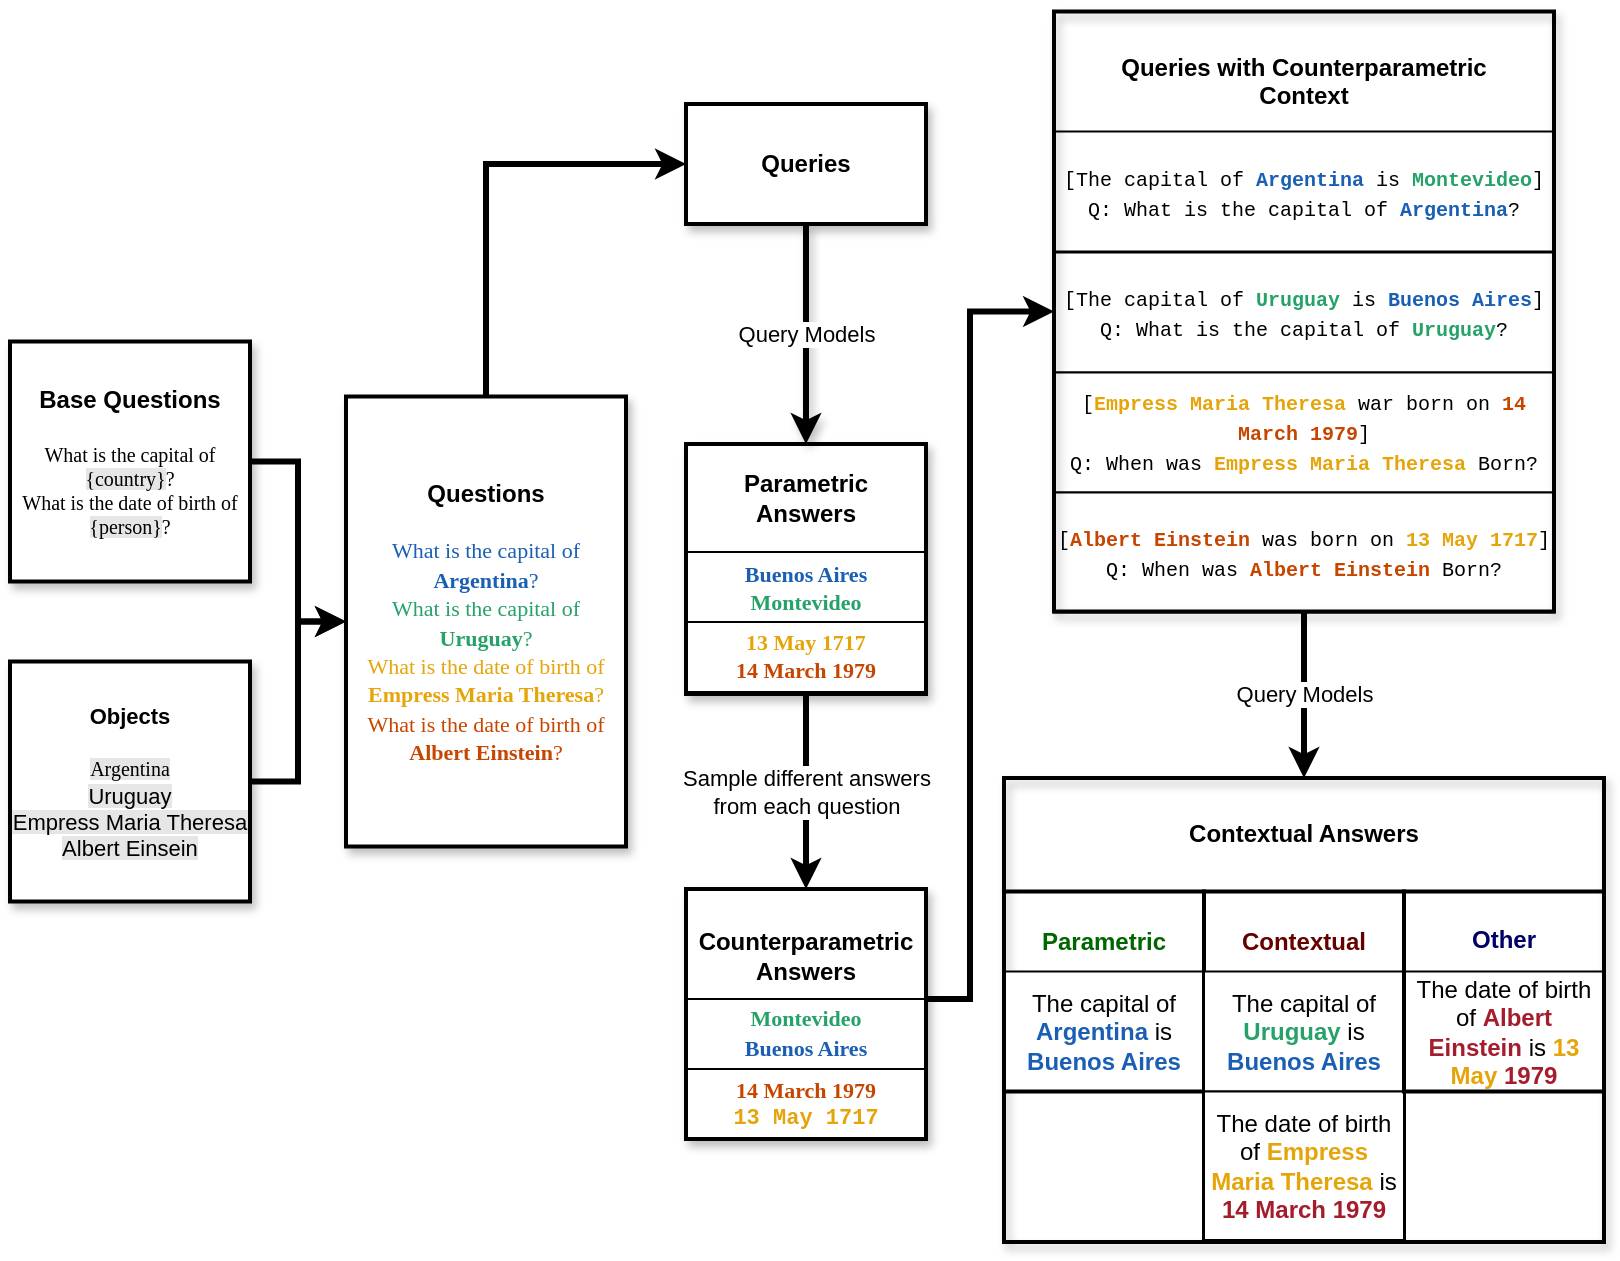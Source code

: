 <mxfile version="24.7.16">
  <diagram name="Page-1" id="uutijIK_MWkFv9CNafFd">
    <mxGraphModel dx="994" dy="704" grid="1" gridSize="10" guides="1" tooltips="1" connect="1" arrows="1" fold="1" page="1" pageScale="1" pageWidth="1200" pageHeight="500" math="0" shadow="0">
      <root>
        <mxCell id="0" />
        <mxCell id="1" parent="0" />
        <mxCell id="PFjbj7EMCYHYED_QHg6N-38" value="&lt;p style=&quot;line-height: 100%;&quot;&gt;&lt;b&gt;Contextual&lt;br&gt;&lt;/b&gt;&lt;/p&gt;" style="rounded=0;whiteSpace=wrap;html=1;fontColor=#660000;strokeWidth=2;fillColor=none;verticalAlign=top;" parent="1" vertex="1">
          <mxGeometry x="607" y="556.75" width="100" height="175.25" as="geometry" />
        </mxCell>
        <mxCell id="MheTRjnrIJHMprSzCFHI-7" value="&lt;br&gt;&lt;div&gt;&lt;b&gt;Contextual Answers&lt;/b&gt;&lt;/div&gt;" style="rounded=0;whiteSpace=wrap;html=1;strokeWidth=2;shadow=1;fillColor=none;verticalAlign=top;" parent="1" vertex="1">
          <mxGeometry x="507" y="500" width="300" height="232" as="geometry" />
        </mxCell>
        <mxCell id="PFjbj7EMCYHYED_QHg6N-9" style="edgeStyle=orthogonalEdgeStyle;rounded=0;orthogonalLoop=1;jettySize=auto;html=1;exitX=1;exitY=0.5;exitDx=0;exitDy=0;entryX=0;entryY=0.5;entryDx=0;entryDy=0;strokeWidth=3;" parent="1" source="MheTRjnrIJHMprSzCFHI-1" target="PFjbj7EMCYHYED_QHg6N-7" edge="1">
          <mxGeometry relative="1" as="geometry" />
        </mxCell>
        <mxCell id="PFjbj7EMCYHYED_QHg6N-10" style="edgeStyle=orthogonalEdgeStyle;rounded=0;orthogonalLoop=1;jettySize=auto;html=1;exitX=1;exitY=0.5;exitDx=0;exitDy=0;strokeWidth=3;" parent="1" source="MheTRjnrIJHMprSzCFHI-2" target="PFjbj7EMCYHYED_QHg6N-7" edge="1">
          <mxGeometry relative="1" as="geometry" />
        </mxCell>
        <mxCell id="PFjbj7EMCYHYED_QHg6N-29" style="edgeStyle=orthogonalEdgeStyle;rounded=0;orthogonalLoop=1;jettySize=auto;html=1;exitX=0.5;exitY=0;exitDx=0;exitDy=0;entryX=0;entryY=0.5;entryDx=0;entryDy=0;strokeWidth=3;" parent="1" source="PFjbj7EMCYHYED_QHg6N-7" target="MheTRjnrIJHMprSzCFHI-3" edge="1">
          <mxGeometry relative="1" as="geometry" />
        </mxCell>
        <mxCell id="PFjbj7EMCYHYED_QHg6N-7" value="&lt;b&gt;Questions&lt;br&gt;&lt;br&gt;&lt;/b&gt;&lt;font style=&quot;font-size: 11px;&quot; face=&quot;Lucida Console&quot;&gt;&lt;font style=&quot;font-size: 11px;&quot; color=&quot;#1a5fb4&quot;&gt;What is the capital of &lt;b&gt;Argentina&lt;/b&gt;?&lt;/font&gt;&lt;/font&gt;&lt;font style=&quot;font-size: 11px;&quot; face=&quot;Lucida Console&quot;&gt;&lt;br&gt;&lt;/font&gt;&lt;font style=&quot;font-size: 11px;&quot; face=&quot;Lucida Console&quot;&gt;&lt;font style=&quot;font-size: 11px;&quot; color=&quot;#26a269&quot;&gt;What is the capital of &lt;b&gt;Uruguay&lt;/b&gt;?&lt;/font&gt;&lt;/font&gt;&lt;font style=&quot;font-size: 11px;&quot; face=&quot;Lucida Console&quot;&gt;&lt;br&gt;&lt;font style=&quot;font-size: 11px;&quot; color=&quot;#e5a50a&quot;&gt;What is the date of birth of &lt;b&gt;Empress Maria Theresa&lt;/b&gt;?&lt;br&gt;&lt;/font&gt;&lt;/font&gt;&lt;font style=&quot;font-size: 11px;&quot; face=&quot;Lucida Console&quot;&gt;&lt;font style=&quot;font-size: 11px;&quot; color=&quot;#c64600&quot;&gt;What is the date of birth of &lt;b&gt;Albert Einstein&lt;/b&gt;?&lt;/font&gt;&lt;/font&gt;&lt;font style=&quot;font-size: 11px;&quot; face=&quot;tMsbR-ijoFJOlpaPKPb6&quot;&gt;&lt;font style=&quot;font-size: 11px;&quot; color=&quot;#c64600&quot;&gt;&lt;br&gt;&lt;/font&gt;&lt;/font&gt;" style="rounded=0;whiteSpace=wrap;html=1;textShadow=0;labelBorderColor=none;shadow=1;strokeWidth=2;" parent="1" vertex="1">
          <mxGeometry x="178" y="309.25" width="140" height="225" as="geometry" />
        </mxCell>
        <mxCell id="PFjbj7EMCYHYED_QHg6N-51" value="" style="group" parent="1" vertex="1" connectable="0">
          <mxGeometry x="348" y="163" width="120" height="517.5" as="geometry" />
        </mxCell>
        <mxCell id="MheTRjnrIJHMprSzCFHI-3" value="&lt;div&gt;&lt;b&gt;Queries&lt;/b&gt;&lt;/div&gt;" style="rounded=0;whiteSpace=wrap;html=1;strokeWidth=2;shadow=1;" parent="PFjbj7EMCYHYED_QHg6N-51" vertex="1">
          <mxGeometry width="120" height="60" as="geometry" />
        </mxCell>
        <mxCell id="PFjbj7EMCYHYED_QHg6N-26" value="" style="group" parent="PFjbj7EMCYHYED_QHg6N-51" vertex="1" connectable="0">
          <mxGeometry y="170" width="120" height="125" as="geometry" />
        </mxCell>
        <mxCell id="MheTRjnrIJHMprSzCFHI-4" value="&lt;b&gt;Parametric&lt;br&gt;Answers&lt;/b&gt;&lt;br&gt;&lt;br&gt;&lt;br&gt;&lt;br&gt;&lt;br&gt;&lt;div&gt;&lt;br&gt;&lt;/div&gt;" style="rounded=0;whiteSpace=wrap;html=1;strokeWidth=2;shadow=1;" parent="PFjbj7EMCYHYED_QHg6N-26" vertex="1">
          <mxGeometry width="120" height="125" as="geometry" />
        </mxCell>
        <mxCell id="PFjbj7EMCYHYED_QHg6N-12" value="&lt;div style=&quot;font-size: 10px;&quot;&gt;&lt;font style=&quot;font-size: 11px;&quot; face=&quot;Lucida Console&quot; color=&quot;#e5a50a&quot;&gt;13 May 1717&lt;/font&gt;&lt;/div&gt;&lt;div style=&quot;font-size: 11px;&quot;&gt;&lt;font face=&quot;Lucida Console&quot; color=&quot;#c64600&quot;&gt;14 March 1979&lt;/font&gt;&lt;/div&gt;" style="rounded=0;whiteSpace=wrap;html=1;fontFamily=Courier New;fontSize=10;strokeColor=default;fillColor=none;fillStyle=auto;gradientColor=none;fontStyle=1;fontColor=#a51d2d;" parent="PFjbj7EMCYHYED_QHg6N-26" vertex="1">
          <mxGeometry y="89" width="120" height="35" as="geometry" />
        </mxCell>
        <mxCell id="PFjbj7EMCYHYED_QHg6N-13" value="&lt;font style=&quot;font-size: 11px;&quot; face=&quot;Lucida Console&quot;&gt;Buenos Aires&lt;br style=&quot;&quot;&gt;&lt;font style=&quot;font-size: 11px;&quot; color=&quot;#26a269&quot;&gt;Montevideo&lt;/font&gt;&lt;/font&gt;" style="rounded=0;whiteSpace=wrap;html=1;fontFamily=Courier New;fontSize=10;strokeColor=default;fillColor=none;fontStyle=1;fontColor=#1a5fb4;" parent="PFjbj7EMCYHYED_QHg6N-26" vertex="1">
          <mxGeometry y="54" width="120" height="35" as="geometry" />
        </mxCell>
        <mxCell id="PFjbj7EMCYHYED_QHg6N-27" value="" style="group" parent="PFjbj7EMCYHYED_QHg6N-51" vertex="1" connectable="0">
          <mxGeometry y="362.5" width="120" height="155" as="geometry" />
        </mxCell>
        <mxCell id="MheTRjnrIJHMprSzCFHI-5" value="&lt;div&gt;&lt;b&gt;Counterparametric&lt;/b&gt;&lt;/div&gt;&lt;div&gt;&lt;b&gt;Answers&lt;/b&gt;&lt;br&gt;&lt;br&gt;&lt;/div&gt;&lt;br&gt;&lt;br&gt;&lt;div&gt;&lt;br&gt;&lt;/div&gt;" style="rounded=0;whiteSpace=wrap;html=1;strokeWidth=2;shadow=1;" parent="PFjbj7EMCYHYED_QHg6N-27" vertex="1">
          <mxGeometry y="30" width="120" height="125" as="geometry" />
        </mxCell>
        <mxCell id="PFjbj7EMCYHYED_QHg6N-18" value="&lt;div style=&quot;font-size: 11px;&quot;&gt;&lt;font style=&quot;font-size: 11px;&quot; face=&quot;Lucida Console&quot; color=&quot;#c64600&quot;&gt;14 March 1979&lt;/font&gt;&lt;font style=&quot;font-size: 11px;&quot; face=&quot;4AYK5dA0e2l7IKI_uSxC&quot;&gt;&lt;br&gt;&lt;font style=&quot;font-size: 11px;&quot; color=&quot;#e5a50a&quot;&gt;13 May 1717&lt;/font&gt;&lt;/font&gt;&lt;/div&gt;" style="rounded=0;whiteSpace=wrap;html=1;fontFamily=Courier New;fontSize=10;strokeColor=default;fillColor=none;fillStyle=auto;gradientColor=none;fontStyle=1;fontColor=#a51d2d;" parent="PFjbj7EMCYHYED_QHg6N-27" vertex="1">
          <mxGeometry y="120" width="120" height="35" as="geometry" />
        </mxCell>
        <mxCell id="PFjbj7EMCYHYED_QHg6N-19" value="&lt;div style=&quot;font-size: 11px;&quot;&gt;&lt;font style=&quot;font-size: 11px;&quot; face=&quot;Lucida Console&quot; color=&quot;#26a269&quot;&gt;Montevideo&lt;/font&gt;&lt;/div&gt;&lt;div style=&quot;font-size: 11px;&quot;&gt;&lt;font style=&quot;font-size: 11px;&quot; face=&quot;EW9kL-yD4NLWCVOWMNkE&quot;&gt;Buenos Aires&lt;/font&gt;&lt;/div&gt;" style="rounded=0;whiteSpace=wrap;html=1;fontFamily=Courier New;fontSize=10;strokeColor=default;fillColor=none;fontStyle=1;fontColor=#1a5fb4;" parent="PFjbj7EMCYHYED_QHg6N-27" vertex="1">
          <mxGeometry y="85" width="120" height="35" as="geometry" />
        </mxCell>
        <mxCell id="MheTRjnrIJHMprSzCFHI-10" value="&lt;div align=&quot;right&quot;&gt;Query Models&lt;br&gt;&lt;/div&gt;" style="edgeStyle=orthogonalEdgeStyle;rounded=0;orthogonalLoop=1;jettySize=auto;html=1;exitX=0.5;exitY=1;exitDx=0;exitDy=0;entryX=0.5;entryY=0;entryDx=0;entryDy=0;strokeWidth=3;shadow=1;" parent="PFjbj7EMCYHYED_QHg6N-51" source="MheTRjnrIJHMprSzCFHI-3" target="MheTRjnrIJHMprSzCFHI-4" edge="1">
          <mxGeometry relative="1" as="geometry" />
        </mxCell>
        <mxCell id="PFjbj7EMCYHYED_QHg6N-46" value="Sample different answers&lt;br&gt;from each question" style="edgeStyle=orthogonalEdgeStyle;rounded=0;orthogonalLoop=1;jettySize=auto;html=1;exitX=0.5;exitY=1;exitDx=0;exitDy=0;entryX=0.5;entryY=0;entryDx=0;entryDy=0;strokeWidth=3;" parent="PFjbj7EMCYHYED_QHg6N-51" source="PFjbj7EMCYHYED_QHg6N-12" target="MheTRjnrIJHMprSzCFHI-5" edge="1">
          <mxGeometry relative="1" as="geometry" />
        </mxCell>
        <mxCell id="PFjbj7EMCYHYED_QHg6N-52" value="" style="group" parent="1" vertex="1" connectable="0">
          <mxGeometry x="10" y="281.75" width="120" height="280" as="geometry" />
        </mxCell>
        <mxCell id="MheTRjnrIJHMprSzCFHI-1" value="&lt;div&gt;&lt;b&gt;Base Questions&lt;br&gt;&lt;br&gt;&lt;/b&gt;&lt;/div&gt;&lt;div style=&quot;font-size: 10px;&quot;&gt;&lt;font style=&quot;font-size: 10px;&quot; face=&quot;Lucida Console&quot;&gt;What is the capital of &lt;span style=&quot;background-color: rgb(230, 230, 230);&quot;&gt;{country}&lt;/span&gt;?&lt;br&gt;What is the date of birth of &lt;span style=&quot;background-color: rgb(230, 230, 230);&quot;&gt;{person}&lt;/span&gt;?&lt;/font&gt;&lt;br&gt;&lt;/div&gt;" style="rounded=0;whiteSpace=wrap;html=1;strokeWidth=2;shadow=1;" parent="PFjbj7EMCYHYED_QHg6N-52" vertex="1">
          <mxGeometry width="120" height="120" as="geometry" />
        </mxCell>
        <mxCell id="MheTRjnrIJHMprSzCFHI-2" value="&lt;div style=&quot;font-size: 11px;&quot;&gt;&lt;b&gt;Objects&lt;br&gt;&lt;br&gt;&lt;/b&gt;&lt;font face=&quot;Lucida Console&quot; style=&quot;background-color: rgb(230, 230, 230); font-size: 10px;&quot;&gt;Argentina&lt;/font&gt;&lt;/div&gt;&lt;div style=&quot;font-size: 11px;&quot;&gt;&lt;font face=&quot;1sBdIfYaEE6bvWHAVR_a&quot; style=&quot;background-color: rgb(230, 230, 230); font-size: 11px;&quot;&gt;Uruguay&lt;/font&gt;&lt;/div&gt;&lt;div style=&quot;font-size: 11px;&quot;&gt;&lt;font face=&quot;1sBdIfYaEE6bvWHAVR_a&quot; style=&quot;background-color: rgb(230, 230, 230); font-size: 11px;&quot;&gt;Empress Maria Theresa&lt;br&gt;Albert Einsein&lt;br&gt;&lt;/font&gt;&lt;/div&gt;" style="rounded=0;whiteSpace=wrap;html=1;strokeWidth=2;shadow=1;" parent="PFjbj7EMCYHYED_QHg6N-52" vertex="1">
          <mxGeometry y="160" width="120" height="120" as="geometry" />
        </mxCell>
        <mxCell id="PFjbj7EMCYHYED_QHg6N-53" style="edgeStyle=orthogonalEdgeStyle;rounded=0;orthogonalLoop=1;jettySize=auto;html=1;exitX=1;exitY=0;exitDx=0;exitDy=0;entryX=0;entryY=0.5;entryDx=0;entryDy=0;strokeWidth=3;" parent="1" source="PFjbj7EMCYHYED_QHg6N-19" target="MheTRjnrIJHMprSzCFHI-6" edge="1">
          <mxGeometry relative="1" as="geometry">
            <Array as="points">
              <mxPoint x="490" y="611" />
              <mxPoint x="490" y="267" />
            </Array>
          </mxGeometry>
        </mxCell>
        <mxCell id="PFjbj7EMCYHYED_QHg6N-45" value="&lt;div&gt;Query Models&lt;/div&gt;" style="edgeStyle=orthogonalEdgeStyle;rounded=0;orthogonalLoop=1;jettySize=auto;html=1;exitX=0.5;exitY=1;exitDx=0;exitDy=0;entryX=0.5;entryY=0;entryDx=0;entryDy=0;strokeWidth=3;" parent="1" source="MheTRjnrIJHMprSzCFHI-6" target="MheTRjnrIJHMprSzCFHI-7" edge="1">
          <mxGeometry relative="1" as="geometry" />
        </mxCell>
        <mxCell id="PFjbj7EMCYHYED_QHg6N-20" value="&lt;font style=&quot;font-size: 10px;&quot; face=&quot;Courier New&quot;&gt;[The capital of &lt;font style=&quot;font-size: 10px;&quot; color=&quot;#1a5fb4&quot;&gt;&lt;b&gt;Argentina&lt;/b&gt;&lt;/font&gt; is &lt;font style=&quot;font-size: 10px;&quot; color=&quot;#26a269&quot;&gt;&lt;b&gt;Montevideo&lt;/b&gt;&lt;/font&gt;]&lt;br&gt;Q: What is the capital of &lt;font color=&quot;#1a5fb4&quot; style=&quot;font-size: 10px;&quot;&gt;&lt;b&gt;Argentina&lt;/b&gt;&lt;/font&gt;?&lt;/font&gt;" style="rounded=0;whiteSpace=wrap;html=1;" parent="1" vertex="1">
          <mxGeometry x="532" y="176.75" width="250" height="60" as="geometry" />
        </mxCell>
        <mxCell id="PFjbj7EMCYHYED_QHg6N-21" value="&lt;font style=&quot;font-size: 10px;&quot; face=&quot;Courier New&quot;&gt;[The capital of &lt;font color=&quot;#26a269&quot;&gt;&lt;b&gt;Uruguay&lt;/b&gt;&lt;/font&gt; is &lt;font color=&quot;#1a5fb4&quot;&gt;&lt;b&gt;Buenos Aires&lt;/b&gt;&lt;/font&gt;]&lt;br&gt;Q: What is the capital of &lt;font color=&quot;#26a269&quot;&gt;&lt;b&gt;Uruguay&lt;/b&gt;&lt;/font&gt;?&lt;/font&gt;" style="rounded=0;whiteSpace=wrap;html=1;" parent="1" vertex="1">
          <mxGeometry x="532" y="237.25" width="250" height="60" as="geometry" />
        </mxCell>
        <mxCell id="PFjbj7EMCYHYED_QHg6N-22" value="&lt;font style=&quot;font-size: 10px;&quot; face=&quot;Courier New&quot;&gt;[&lt;font color=&quot;#e5a50a&quot;&gt;&lt;b&gt;Empress Maria Theresa&lt;/b&gt;&lt;/font&gt; war born on &lt;b&gt;&lt;font color=&quot;#c64600&quot;&gt;14 March 1979&lt;/font&gt;&lt;/b&gt;]&lt;br&gt;Q: When was &lt;font color=&quot;#e5a50a&quot;&gt;&lt;b&gt;Empress Maria Theresa&lt;/b&gt;&lt;/font&gt; Born?&lt;/font&gt;" style="rounded=0;whiteSpace=wrap;html=1;" parent="1" vertex="1">
          <mxGeometry x="532" y="297.25" width="250" height="60" as="geometry" />
        </mxCell>
        <mxCell id="PFjbj7EMCYHYED_QHg6N-23" value="&lt;font style=&quot;font-size: 10px;&quot; face=&quot;Courier New&quot;&gt;[&lt;b&gt;&lt;font color=&quot;#c64600&quot;&gt;Albert Einstein&lt;/font&gt;&lt;/b&gt; was born on &lt;b&gt;&lt;font color=&quot;#e5a50a&quot;&gt;13 May 1717&lt;/font&gt;&lt;/b&gt;]&lt;br&gt;Q: When was &lt;font color=&quot;#c64600&quot;&gt;&lt;b&gt;Albert Einstein&lt;/b&gt;&lt;/font&gt; Born?&lt;/font&gt;" style="rounded=0;whiteSpace=wrap;html=1;" parent="1" vertex="1">
          <mxGeometry x="532" y="357.25" width="250" height="60" as="geometry" />
        </mxCell>
        <mxCell id="MheTRjnrIJHMprSzCFHI-6" value="&lt;b&gt;Queries with Counterparametric&lt;br&gt;Context&lt;br&gt;&lt;br&gt;&lt;br&gt;&lt;br&gt;&lt;br&gt;&lt;br&gt;&lt;br&gt;&lt;br&gt;&lt;br&gt;&lt;br&gt;&lt;br&gt;&lt;br&gt;&lt;br&gt;&lt;br&gt;&lt;br&gt;&lt;br&gt;&lt;br&gt;&lt;/b&gt;" style="rounded=0;whiteSpace=wrap;html=1;strokeWidth=2;shadow=1;fillColor=none;" parent="1" vertex="1">
          <mxGeometry x="532" y="116.75" width="250" height="300" as="geometry" />
        </mxCell>
        <mxCell id="PFjbj7EMCYHYED_QHg6N-35" value="The capital of &lt;b&gt;&lt;font color=&quot;#1a5fb4&quot;&gt;Argentina&lt;/font&gt;&lt;/b&gt; is &lt;b&gt;&lt;font color=&quot;#1a5fb4&quot;&gt;Buenos Aires&lt;/font&gt;&lt;/b&gt;" style="rounded=0;whiteSpace=wrap;html=1;strokeWidth=1;" parent="1" vertex="1">
          <mxGeometry x="507" y="596.75" width="100" height="60.25" as="geometry" />
        </mxCell>
        <mxCell id="PFjbj7EMCYHYED_QHg6N-33" value="&lt;p style=&quot;line-height: 100%;&quot;&gt;&lt;b&gt;Parametric&lt;/b&gt;&lt;/p&gt;" style="rounded=0;whiteSpace=wrap;html=1;fontColor=#006600;strokeWidth=2;verticalAlign=top;fillColor=none;" parent="1" vertex="1">
          <mxGeometry x="507" y="556.75" width="100" height="100" as="geometry" />
        </mxCell>
        <mxCell id="PFjbj7EMCYHYED_QHg6N-37" value="The capital of &lt;b&gt;&lt;font color=&quot;#26a269&quot;&gt;Uruguay&lt;/font&gt;&lt;/b&gt; is &lt;b&gt;&lt;font color=&quot;#1a5fb4&quot;&gt;Buenos Aires&lt;/font&gt;&lt;/b&gt;" style="rounded=0;whiteSpace=wrap;html=1;" parent="1" vertex="1">
          <mxGeometry x="607" y="596.75" width="100" height="60" as="geometry" />
        </mxCell>
        <mxCell id="PFjbj7EMCYHYED_QHg6N-40" value="The date of birth of &lt;font color=&quot;#e5a50a&quot;&gt;&lt;b&gt;Empress Maria Theresa&lt;/b&gt;&lt;/font&gt; is &lt;b&gt;&lt;font color=&quot;#a51d2d&quot;&gt;14 March 1979&lt;/font&gt;&lt;/b&gt;" style="rounded=0;whiteSpace=wrap;html=1;" parent="1" vertex="1">
          <mxGeometry x="607" y="656.75" width="100" height="74.25" as="geometry" />
        </mxCell>
        <mxCell id="PFjbj7EMCYHYED_QHg6N-41" value="The date of birth of &lt;font color=&quot;#a51d2d&quot;&gt;&lt;b&gt;Albert Einstein&lt;/b&gt;&lt;/font&gt; is &lt;b&gt;&lt;font color=&quot;#e5a50a&quot;&gt;13 May&lt;/font&gt; &lt;font color=&quot;#a51d2d&quot;&gt;1979&lt;br&gt;&lt;/font&gt;&lt;/b&gt;" style="rounded=0;whiteSpace=wrap;html=1;" parent="1" vertex="1">
          <mxGeometry x="707" y="596.75" width="100" height="60" as="geometry" />
        </mxCell>
        <mxCell id="PFjbj7EMCYHYED_QHg6N-42" value="&lt;p style=&quot;line-height: 90%;&quot;&gt;&lt;b&gt;Other&lt;/b&gt;&lt;/p&gt;&lt;p&gt;&lt;/p&gt;" style="rounded=0;whiteSpace=wrap;html=1;fontColor=#000066;fillColor=none;strokeWidth=2;verticalAlign=top;horizontal=1;" parent="1" vertex="1">
          <mxGeometry x="707" y="556.75" width="100" height="100" as="geometry" />
        </mxCell>
      </root>
    </mxGraphModel>
  </diagram>
</mxfile>

